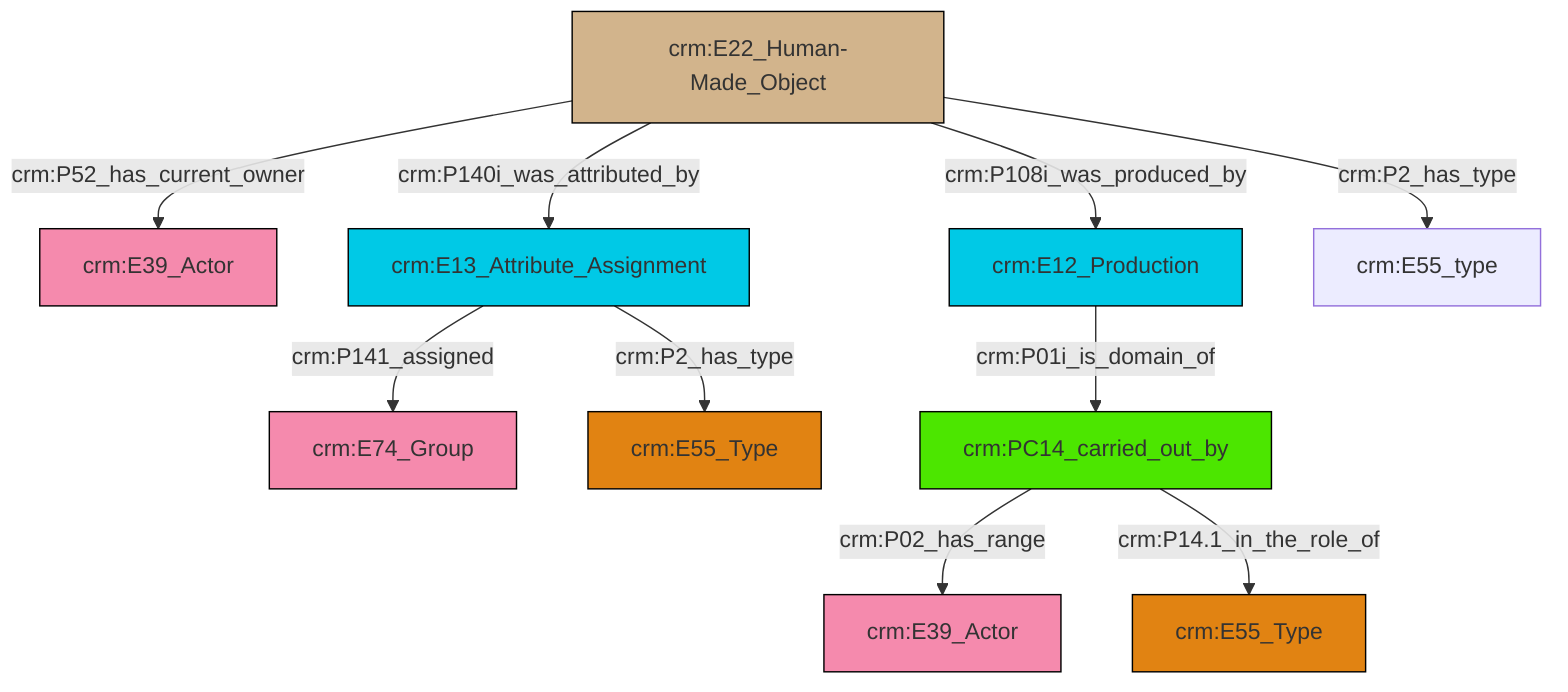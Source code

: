 graph TD
classDef Literal fill:#f2f2f2,stroke:#000000;
classDef CRM_Entity fill:#FFFFFF,stroke:#000000;
classDef Temporal_Entity fill:#00C9E6, stroke:#000000;
classDef Type fill:#E18312, stroke:#000000;
classDef Time-Span fill:#2C9C91, stroke:#000000;
classDef Appellation fill:#FFEB7F, stroke:#000000;
classDef Place fill:#008836, stroke:#000000;
classDef Persistent_Item fill:#B266B2, stroke:#000000;
classDef Conceptual_Object fill:#FFD700, stroke:#000000;
classDef Physical_Thing fill:#D2B48C, stroke:#000000;
classDef Actor fill:#f58aad, stroke:#000000;
classDef PC_Classes fill:#4ce600, stroke:#000000;
classDef Multi fill:#cccccc,stroke:#000000;

10["crm:E22_Human-Made_Object"]:::Physical_Thing -->|crm:P140i_was_attributed_by| 11["crm:E13_Attribute_Assignment"]:::Temporal_Entity
11["crm:E13_Attribute_Assignment"]:::Temporal_Entity -->|crm:P2_has_type| 8["crm:E55_Type"]:::Type
11["crm:E13_Attribute_Assignment"]:::Temporal_Entity -->|crm:P141_assigned| 2["crm:E74_Group"]:::Actor
10["crm:E22_Human-Made_Object"]:::Physical_Thing -->|crm:P52_has_current_owner| 0["crm:E39_Actor"]:::Actor
14["crm:E12_Production"]:::Temporal_Entity -->|crm:P01i_is_domain_of| 15["crm:PC14_carried_out_by"]:::PC_Classes
10["crm:E22_Human-Made_Object"]:::Physical_Thing -->|crm:P2_has_type| 16["crm:E55_type"]:::Default
15["crm:PC14_carried_out_by"]:::PC_Classes -->|crm:P02_has_range| 4["crm:E39_Actor"]:::Actor
15["crm:PC14_carried_out_by"]:::PC_Classes -->|crm:P14.1_in_the_role_of| 6["crm:E55_Type"]:::Type
10["crm:E22_Human-Made_Object"]:::Physical_Thing -->|crm:P108i_was_produced_by| 14["crm:E12_Production"]:::Temporal_Entity